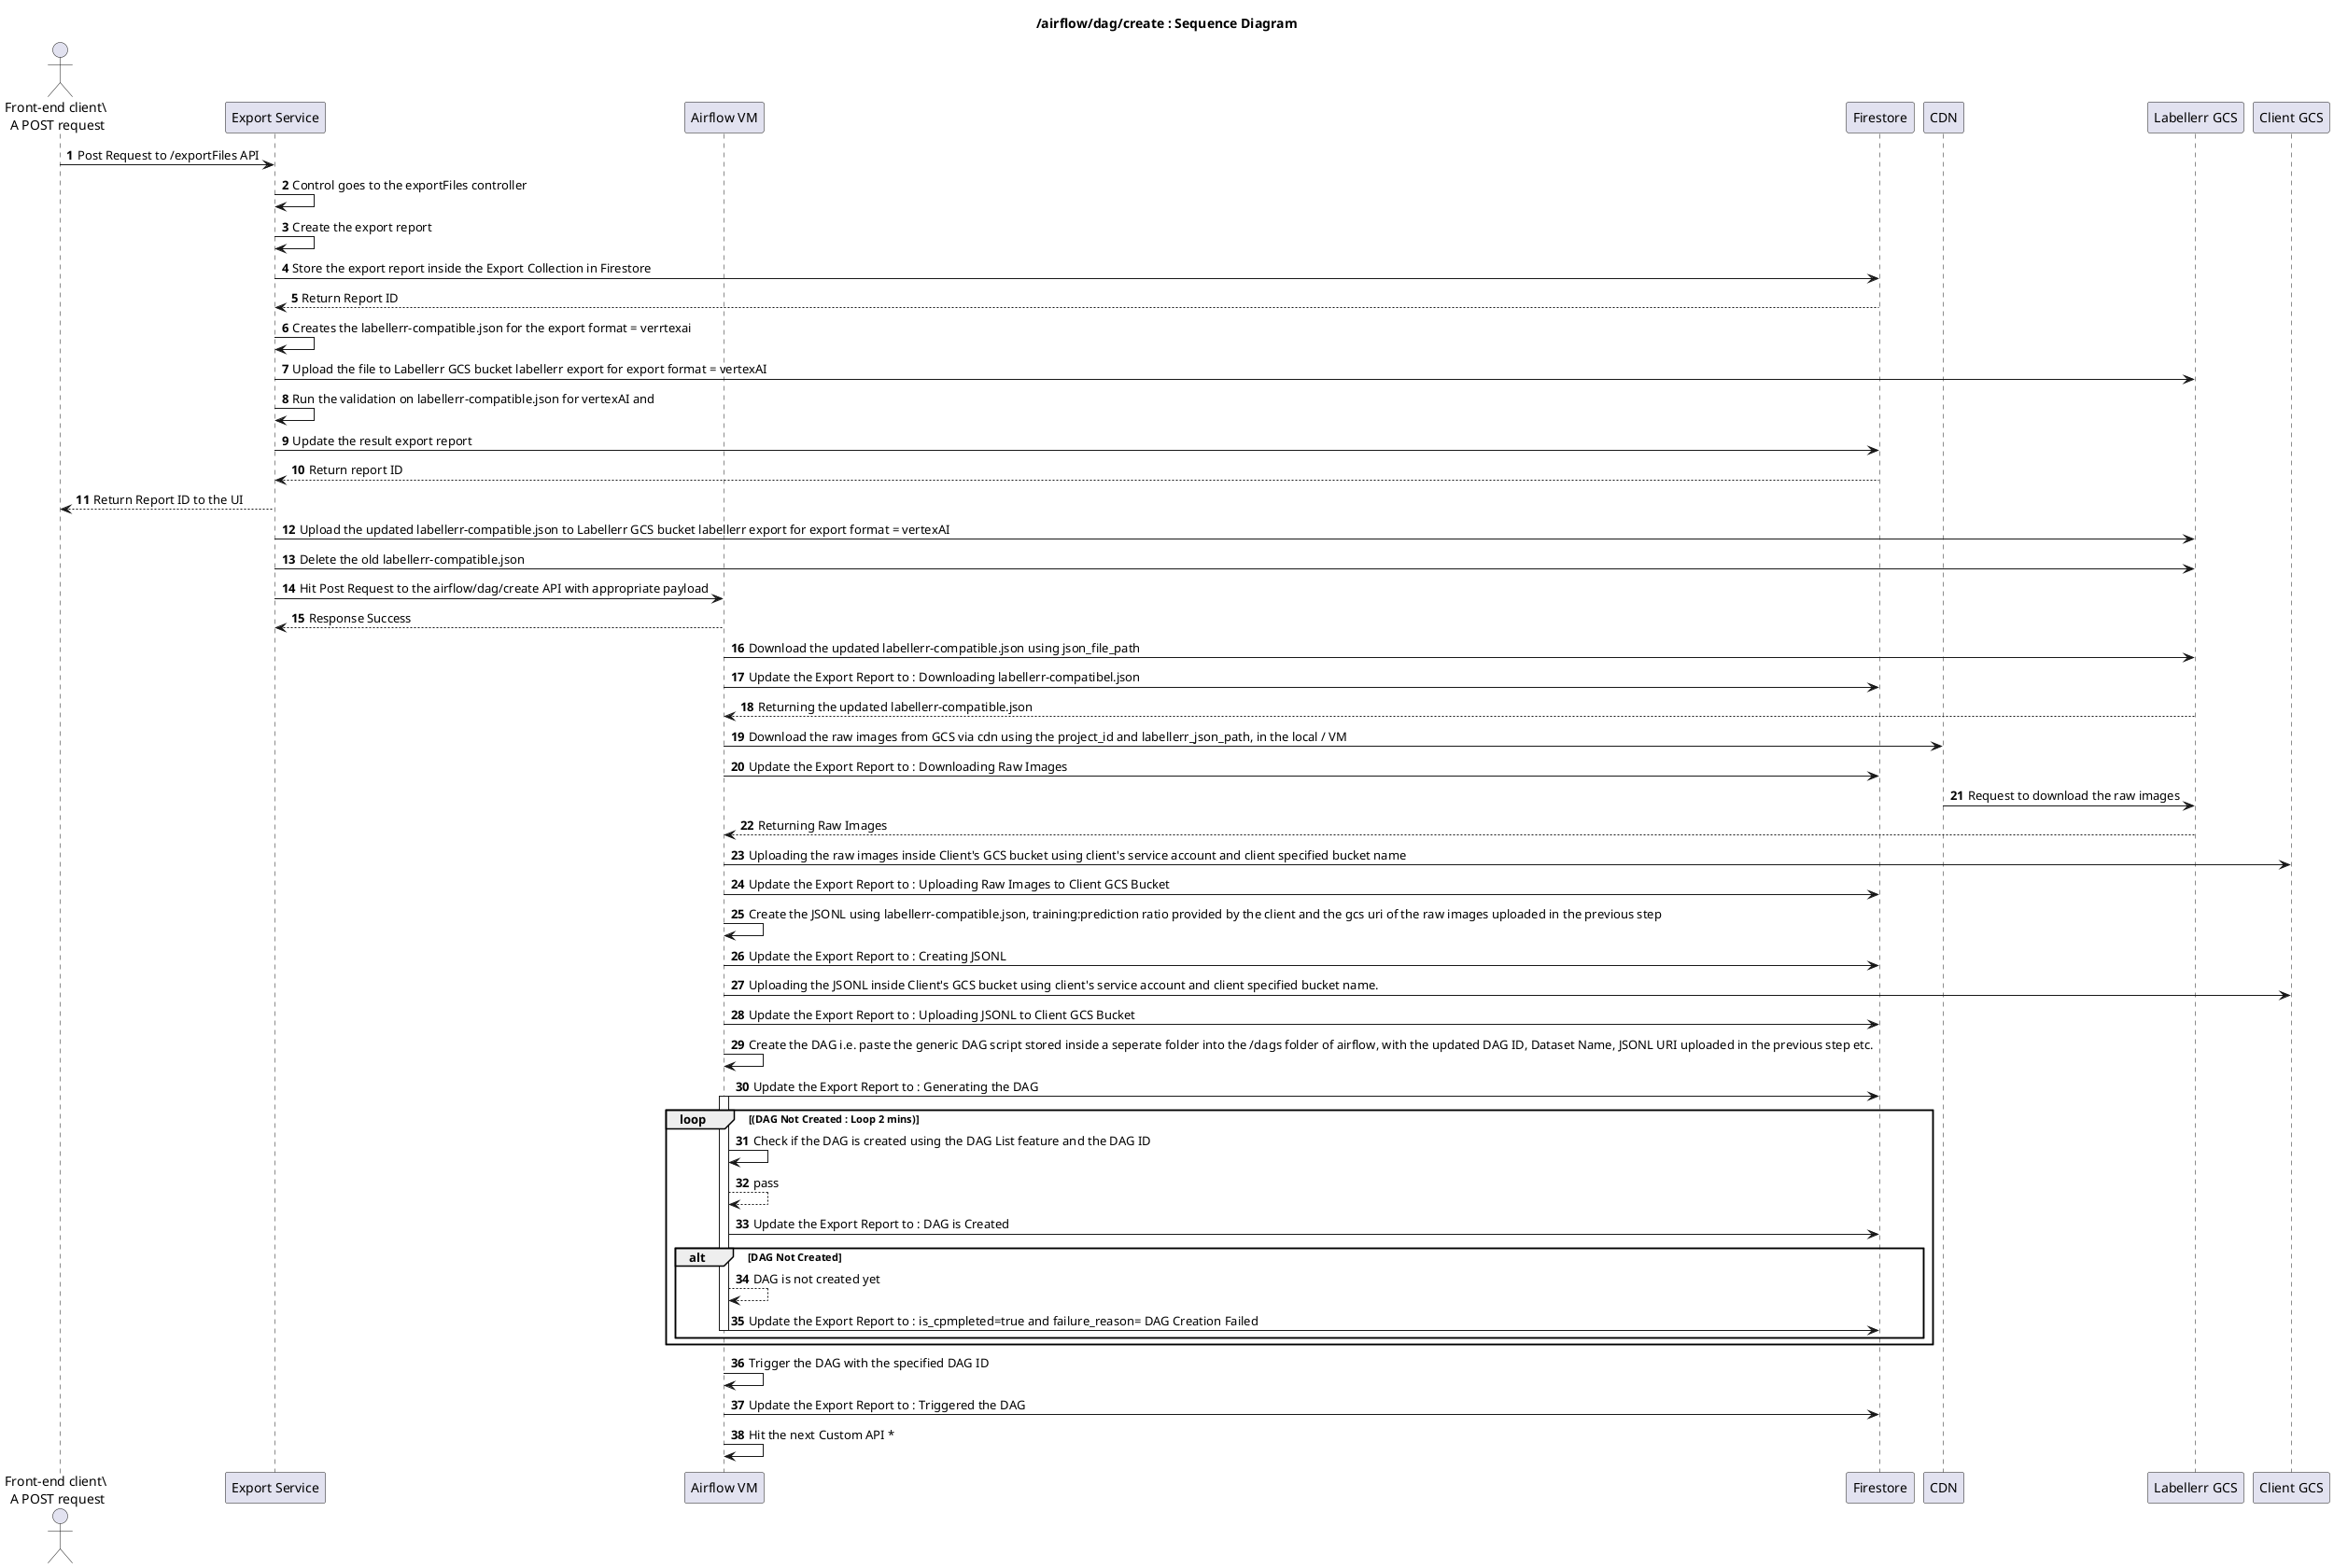 @startuml
title /airflow/dag/create : Sequence Diagram
autonumber
actor "Front-end client\ \nA POST request" as req

participant "Export Service" as exp
participant "Airflow VM" as air
participant "Firestore" as fir
participant "CDN" as cdn
participant "Labellerr GCS" as gcs
participant "Client GCS" as gcsClient

req -> exp: Post Request to /exportFiles API
exp -> exp: Control goes to the exportFiles controller
exp -> exp: Create the export report
exp -> fir: Store the export report inside the Export Collection in Firestore
fir --> exp: Return Report ID
exp -> exp: Creates the labellerr-compatible.json for the export format = verrtexai
exp -> gcs: Upload the file to Labellerr GCS bucket labellerr export for export format = vertexAI

exp -> exp: Run the validation on labellerr-compatible.json for vertexAI and 
exp -> fir: Update the result export report
fir --> exp: Return report ID
exp --> req: Return Report ID to the UI
exp -> gcs: Upload the updated labellerr-compatible.json to Labellerr GCS bucket labellerr export for export format = vertexAI
exp -> gcs: Delete the old labellerr-compatible.json

exp -> air: Hit Post Request to the airflow/dag/create API with appropriate payload
air --> exp: Response Success
air -> gcs: Download the updated labellerr-compatible.json using json_file_path
air -> fir: Update the Export Report to : Downloading labellerr-compatibel.json
gcs --> air: Returning the updated labellerr-compatible.json
air -> cdn: Download the raw images from GCS via cdn using the project_id and labellerr_json_path, in the local / VM
air -> fir: Update the Export Report to : Downloading Raw Images
cdn -> gcs: Request to download the raw images
gcs --> air: Returning Raw Images
air -> gcsClient: Uploading the raw images inside Client's GCS bucket using client's service account and client specified bucket name
air -> fir: Update the Export Report to : Uploading Raw Images to Client GCS Bucket
air -> air: Create the JSONL using labellerr-compatible.json, training:prediction ratio provided by the client and the gcs uri of the raw images uploaded in the previous step
air -> fir: Update the Export Report to : Creating JSONL
air -> gcsClient: Uploading the JSONL inside Client's GCS bucket using client's service account and client specified bucket name.
air -> fir: Update the Export Report to : Uploading JSONL to Client GCS Bucket
air -> air: Create the DAG i.e. paste the generic DAG script stored inside a seperate folder into the /dags folder of airflow, with the updated DAG ID, Dataset Name, JSONL URI uploaded in the previous step etc.
air -> fir: Update the Export Report to : Generating the DAG

loop (DAG Not Created : Loop 2 mins)
activate air
air -> air: Check if the DAG is created using the DAG List feature and the DAG ID
air --> air: pass
air -> fir: Update the Export Report to : DAG is Created
alt DAG Not Created
    air --> air: DAG is not created yet
    air -> fir: Update the Export Report to : is_cpmpleted=true and failure_reason= DAG Creation Failed
    deactivate air
end
end

air -> air: Trigger the DAG with the specified DAG ID
air -> fir: Update the Export Report to : Triggered the DAG
air -> air: Hit the next Custom API *

@enduml
